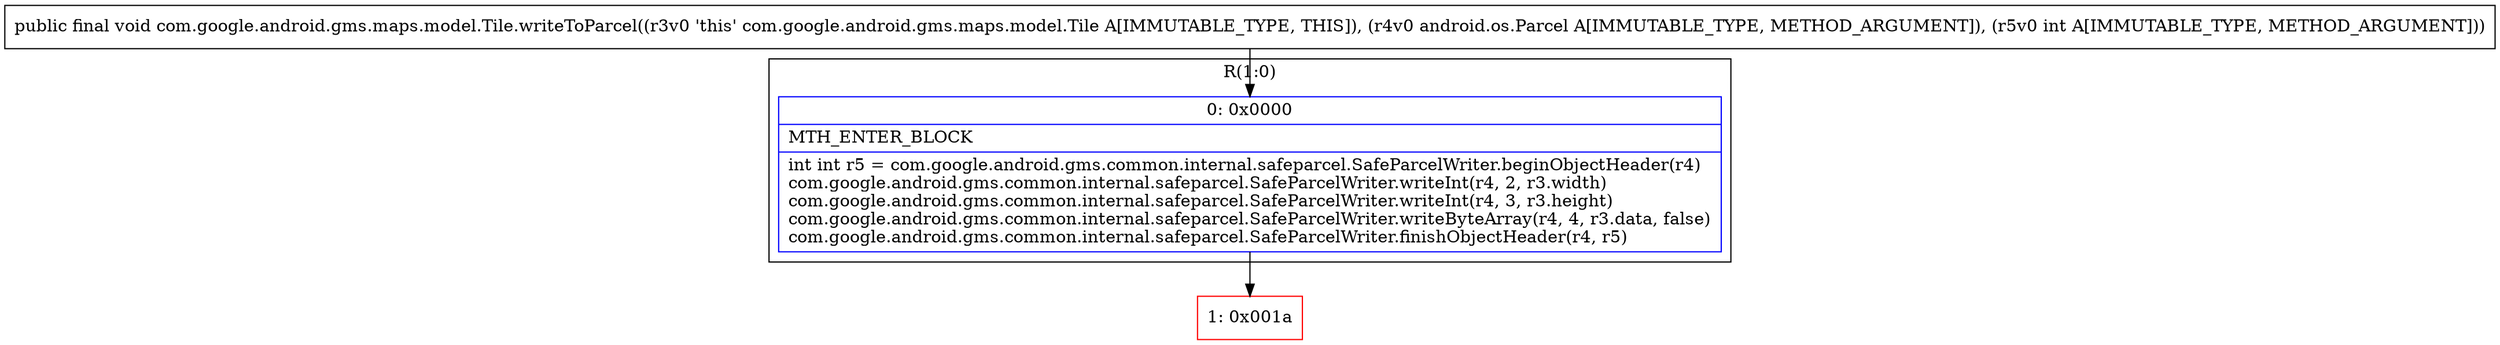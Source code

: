 digraph "CFG forcom.google.android.gms.maps.model.Tile.writeToParcel(Landroid\/os\/Parcel;I)V" {
subgraph cluster_Region_785147790 {
label = "R(1:0)";
node [shape=record,color=blue];
Node_0 [shape=record,label="{0\:\ 0x0000|MTH_ENTER_BLOCK\l|int int r5 = com.google.android.gms.common.internal.safeparcel.SafeParcelWriter.beginObjectHeader(r4)\lcom.google.android.gms.common.internal.safeparcel.SafeParcelWriter.writeInt(r4, 2, r3.width)\lcom.google.android.gms.common.internal.safeparcel.SafeParcelWriter.writeInt(r4, 3, r3.height)\lcom.google.android.gms.common.internal.safeparcel.SafeParcelWriter.writeByteArray(r4, 4, r3.data, false)\lcom.google.android.gms.common.internal.safeparcel.SafeParcelWriter.finishObjectHeader(r4, r5)\l}"];
}
Node_1 [shape=record,color=red,label="{1\:\ 0x001a}"];
MethodNode[shape=record,label="{public final void com.google.android.gms.maps.model.Tile.writeToParcel((r3v0 'this' com.google.android.gms.maps.model.Tile A[IMMUTABLE_TYPE, THIS]), (r4v0 android.os.Parcel A[IMMUTABLE_TYPE, METHOD_ARGUMENT]), (r5v0 int A[IMMUTABLE_TYPE, METHOD_ARGUMENT])) }"];
MethodNode -> Node_0;
Node_0 -> Node_1;
}

